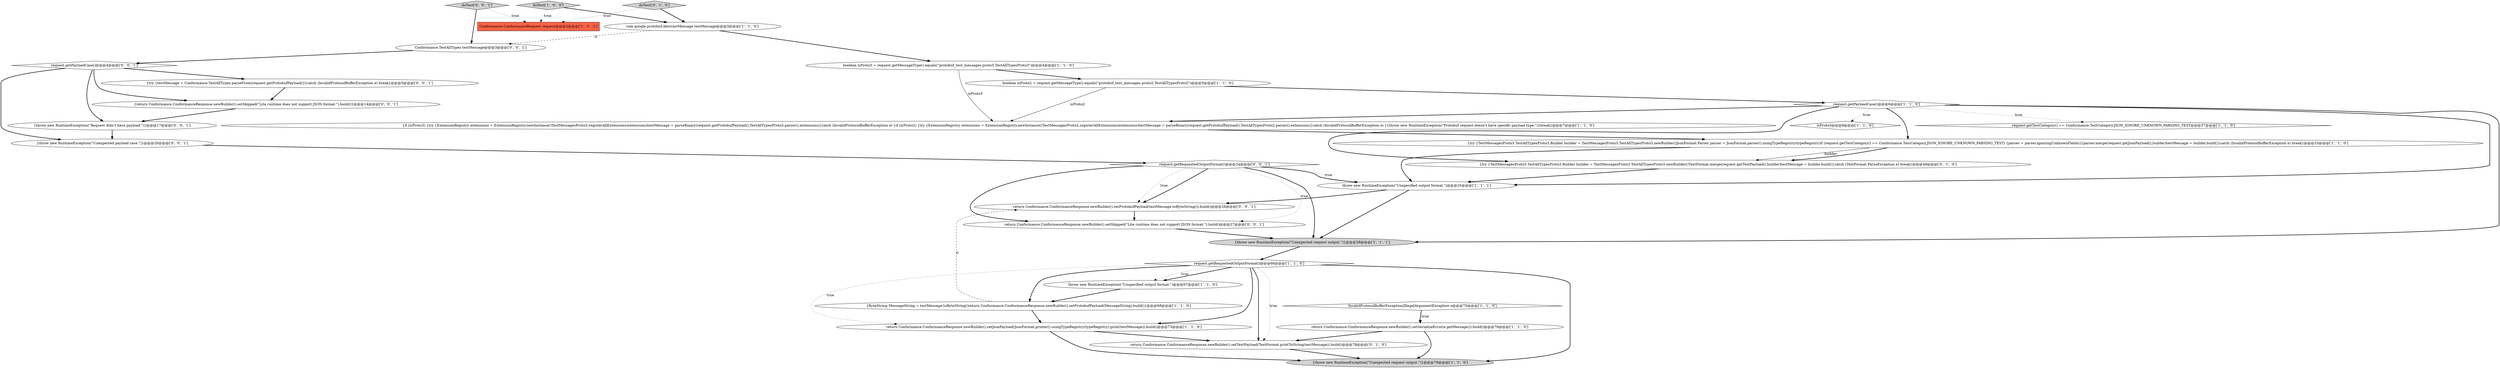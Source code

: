 digraph {
12 [style = filled, label = "request.getTestCategory() == Conformance.TestCategory.JSON_IGNORE_UNKNOWN_PARSING_TEST@@@37@@@['1', '1', '0']", fillcolor = white, shape = diamond image = "AAA0AAABBB1BBB"];
3 [style = filled, label = "throw new RuntimeException(\"Unspecified output format.\")@@@67@@@['1', '1', '0']", fillcolor = white, shape = ellipse image = "AAA0AAABBB1BBB"];
6 [style = filled, label = "request.getRequestedOutputFormat()@@@66@@@['1', '1', '0']", fillcolor = white, shape = diamond image = "AAA0AAABBB1BBB"];
27 [style = filled, label = "request.getRequestedOutputFormat()@@@24@@@['0', '0', '1']", fillcolor = white, shape = diamond image = "AAA0AAABBB3BBB"];
19 [style = filled, label = "doTest['0', '1', '0']", fillcolor = lightgray, shape = diamond image = "AAA0AAABBB2BBB"];
23 [style = filled, label = "request.getPayloadCase()@@@4@@@['0', '0', '1']", fillcolor = white, shape = diamond image = "AAA0AAABBB3BBB"];
9 [style = filled, label = "com.google.protobuf.AbstractMessage testMessage@@@3@@@['1', '1', '0']", fillcolor = white, shape = ellipse image = "AAA0AAABBB1BBB"];
1 [style = filled, label = "{throw new RuntimeException(\"Unexpected request output.\")}@@@79@@@['1', '1', '0']", fillcolor = lightgray, shape = ellipse image = "AAA0AAABBB1BBB"];
24 [style = filled, label = "{throw new RuntimeException(\"Unexpected payload case.\")}@@@20@@@['0', '0', '1']", fillcolor = white, shape = ellipse image = "AAA0AAABBB3BBB"];
5 [style = filled, label = "{ByteString MessageString = testMessage.toByteString()return Conformance.ConformanceResponse.newBuilder().setProtobufPayload(MessageString).build()}@@@68@@@['1', '1', '0']", fillcolor = white, shape = ellipse image = "AAA0AAABBB1BBB"];
16 [style = filled, label = "return Conformance.ConformanceResponse.newBuilder().setJsonPayload(JsonFormat.printer().usingTypeRegistry(typeRegistry).print(testMessage)).build()@@@73@@@['1', '1', '0']", fillcolor = white, shape = ellipse image = "AAA0AAABBB1BBB"];
4 [style = filled, label = "Conformance.ConformanceRequest request@@@2@@@['1', '1', '1']", fillcolor = tomato, shape = box image = "AAA0AAABBB1BBB"];
0 [style = filled, label = "isProto3@@@8@@@['1', '1', '0']", fillcolor = white, shape = diamond image = "AAA0AAABBB1BBB"];
22 [style = filled, label = "return Conformance.ConformanceResponse.newBuilder().setProtobufPayload(testMessage.toByteString()).build()@@@26@@@['0', '0', '1']", fillcolor = white, shape = ellipse image = "AAA0AAABBB3BBB"];
2 [style = filled, label = "doTest['1', '0', '0']", fillcolor = lightgray, shape = diamond image = "AAA0AAABBB1BBB"];
30 [style = filled, label = "Conformance.TestAllTypes testMessage@@@3@@@['0', '0', '1']", fillcolor = white, shape = ellipse image = "AAA0AAABBB3BBB"];
21 [style = filled, label = "{try {TestMessagesProto3.TestAllTypesProto3.Builder builder = TestMessagesProto3.TestAllTypesProto3.newBuilder()TextFormat.merge(request.getTextPayload(),builder)testMessage = builder.build()}catch (TextFormat.ParseException e) break}@@@48@@@['0', '1', '0']", fillcolor = white, shape = ellipse image = "AAA1AAABBB2BBB"];
11 [style = filled, label = "{if (isProto3) {try {ExtensionRegistry extensions = ExtensionRegistry.newInstance()TestMessagesProto3.registerAllExtensions(extensions)testMessage = parseBinary(request.getProtobufPayload(),TestAllTypesProto3.parser(),extensions)}catch (InvalidProtocolBufferException e) }if (isProto2) {try {ExtensionRegistry extensions = ExtensionRegistry.newInstance()TestMessagesProto2.registerAllExtensions(extensions)testMessage = parseBinary(request.getProtobufPayload(),TestAllTypesProto2.parser(),extensions)}catch (InvalidProtocolBufferException e) }{throw new RuntimeException(\"Protobuf request doesn't have specific payload type.\")}break}@@@7@@@['1', '1', '0']", fillcolor = white, shape = ellipse image = "AAA0AAABBB1BBB"];
10 [style = filled, label = "request.getPayloadCase()@@@6@@@['1', '1', '0']", fillcolor = white, shape = diamond image = "AAA0AAABBB1BBB"];
13 [style = filled, label = "{throw new RuntimeException(\"Unexpected request output.\")}@@@28@@@['1', '1', '1']", fillcolor = lightgray, shape = ellipse image = "AAA0AAABBB1BBB"];
18 [style = filled, label = "return Conformance.ConformanceResponse.newBuilder().setSerializeError(e.getMessage()).build()@@@76@@@['1', '1', '0']", fillcolor = white, shape = ellipse image = "AAA0AAABBB1BBB"];
17 [style = filled, label = "throw new RuntimeException(\"Unspecified output format.\")@@@25@@@['1', '1', '1']", fillcolor = white, shape = ellipse image = "AAA0AAABBB1BBB"];
28 [style = filled, label = "{throw new RuntimeException(\"Request didn't have payload.\")}@@@17@@@['0', '0', '1']", fillcolor = white, shape = ellipse image = "AAA0AAABBB3BBB"];
25 [style = filled, label = "return Conformance.ConformanceResponse.newBuilder().setSkipped(\"Lite runtime does not support JSON format.\").build()@@@27@@@['0', '0', '1']", fillcolor = white, shape = ellipse image = "AAA0AAABBB3BBB"];
31 [style = filled, label = "doTest['0', '0', '1']", fillcolor = lightgray, shape = diamond image = "AAA0AAABBB3BBB"];
20 [style = filled, label = "return Conformance.ConformanceResponse.newBuilder().setTextPayload(TextFormat.printToString(testMessage)).build()@@@78@@@['0', '1', '0']", fillcolor = white, shape = ellipse image = "AAA1AAABBB2BBB"];
8 [style = filled, label = "{try {TestMessagesProto3.TestAllTypesProto3.Builder builder = TestMessagesProto3.TestAllTypesProto3.newBuilder()JsonFormat.Parser parser = JsonFormat.parser().usingTypeRegistry(typeRegistry)if (request.getTestCategory() == Conformance.TestCategory.JSON_IGNORE_UNKNOWN_PARSING_TEST) {parser = parser.ignoringUnknownFields()}parser.merge(request.getJsonPayload(),builder)testMessage = builder.build()}catch (InvalidProtocolBufferException e) break}@@@33@@@['1', '1', '0']", fillcolor = white, shape = ellipse image = "AAA0AAABBB1BBB"];
15 [style = filled, label = "boolean isProto2 = request.getMessageType().equals(\"protobuf_test_messages.proto2.TestAllTypesProto2\")@@@5@@@['1', '1', '0']", fillcolor = white, shape = ellipse image = "AAA0AAABBB1BBB"];
29 [style = filled, label = "{try {testMessage = Conformance.TestAllTypes.parseFrom(request.getProtobufPayload())}catch (InvalidProtocolBufferException e) break}@@@5@@@['0', '0', '1']", fillcolor = white, shape = ellipse image = "AAA0AAABBB3BBB"];
14 [style = filled, label = "boolean isProto3 = request.getMessageType().equals(\"protobuf_test_messages.proto3.TestAllTypesProto3\")@@@4@@@['1', '1', '0']", fillcolor = white, shape = ellipse image = "AAA0AAABBB1BBB"];
26 [style = filled, label = "{return Conformance.ConformanceResponse.newBuilder().setSkipped(\"Lite runtime does not support JSON format.\").build()}@@@14@@@['0', '0', '1']", fillcolor = white, shape = ellipse image = "AAA0AAABBB3BBB"];
7 [style = filled, label = "InvalidProtocolBufferException|IllegalArgumentException e@@@75@@@['1', '1', '0']", fillcolor = white, shape = diamond image = "AAA0AAABBB1BBB"];
5->22 [style = dashed, label="0"];
6->16 [style = dotted, label="true"];
7->18 [style = dotted, label="true"];
10->21 [style = bold, label=""];
27->22 [style = dotted, label="true"];
18->20 [style = bold, label=""];
19->9 [style = bold, label=""];
2->4 [style = dotted, label="true"];
27->25 [style = bold, label=""];
10->17 [style = bold, label=""];
10->12 [style = dotted, label="true"];
23->24 [style = bold, label=""];
27->13 [style = bold, label=""];
7->18 [style = bold, label=""];
15->11 [style = solid, label="isProto2"];
27->17 [style = dotted, label="true"];
31->4 [style = dotted, label="true"];
21->17 [style = bold, label=""];
13->6 [style = bold, label=""];
10->8 [style = bold, label=""];
10->11 [style = bold, label=""];
8->21 [style = solid, label="builder"];
10->0 [style = dotted, label="true"];
8->17 [style = bold, label=""];
6->20 [style = bold, label=""];
3->5 [style = bold, label=""];
8->21 [style = bold, label=""];
20->1 [style = bold, label=""];
27->22 [style = bold, label=""];
23->26 [style = bold, label=""];
19->4 [style = dotted, label="true"];
6->16 [style = bold, label=""];
2->9 [style = bold, label=""];
14->11 [style = solid, label="isProto3"];
28->24 [style = bold, label=""];
16->1 [style = bold, label=""];
9->30 [style = dashed, label="0"];
10->13 [style = bold, label=""];
27->17 [style = bold, label=""];
11->8 [style = bold, label=""];
22->25 [style = bold, label=""];
17->13 [style = bold, label=""];
30->23 [style = bold, label=""];
6->3 [style = bold, label=""];
25->13 [style = bold, label=""];
6->5 [style = bold, label=""];
26->28 [style = bold, label=""];
9->14 [style = bold, label=""];
6->3 [style = dotted, label="true"];
16->20 [style = bold, label=""];
18->1 [style = bold, label=""];
23->28 [style = bold, label=""];
24->27 [style = bold, label=""];
17->22 [style = bold, label=""];
31->30 [style = bold, label=""];
27->25 [style = dotted, label="true"];
6->20 [style = dotted, label="true"];
14->15 [style = bold, label=""];
6->1 [style = bold, label=""];
15->10 [style = bold, label=""];
5->16 [style = bold, label=""];
23->29 [style = bold, label=""];
29->26 [style = bold, label=""];
}
